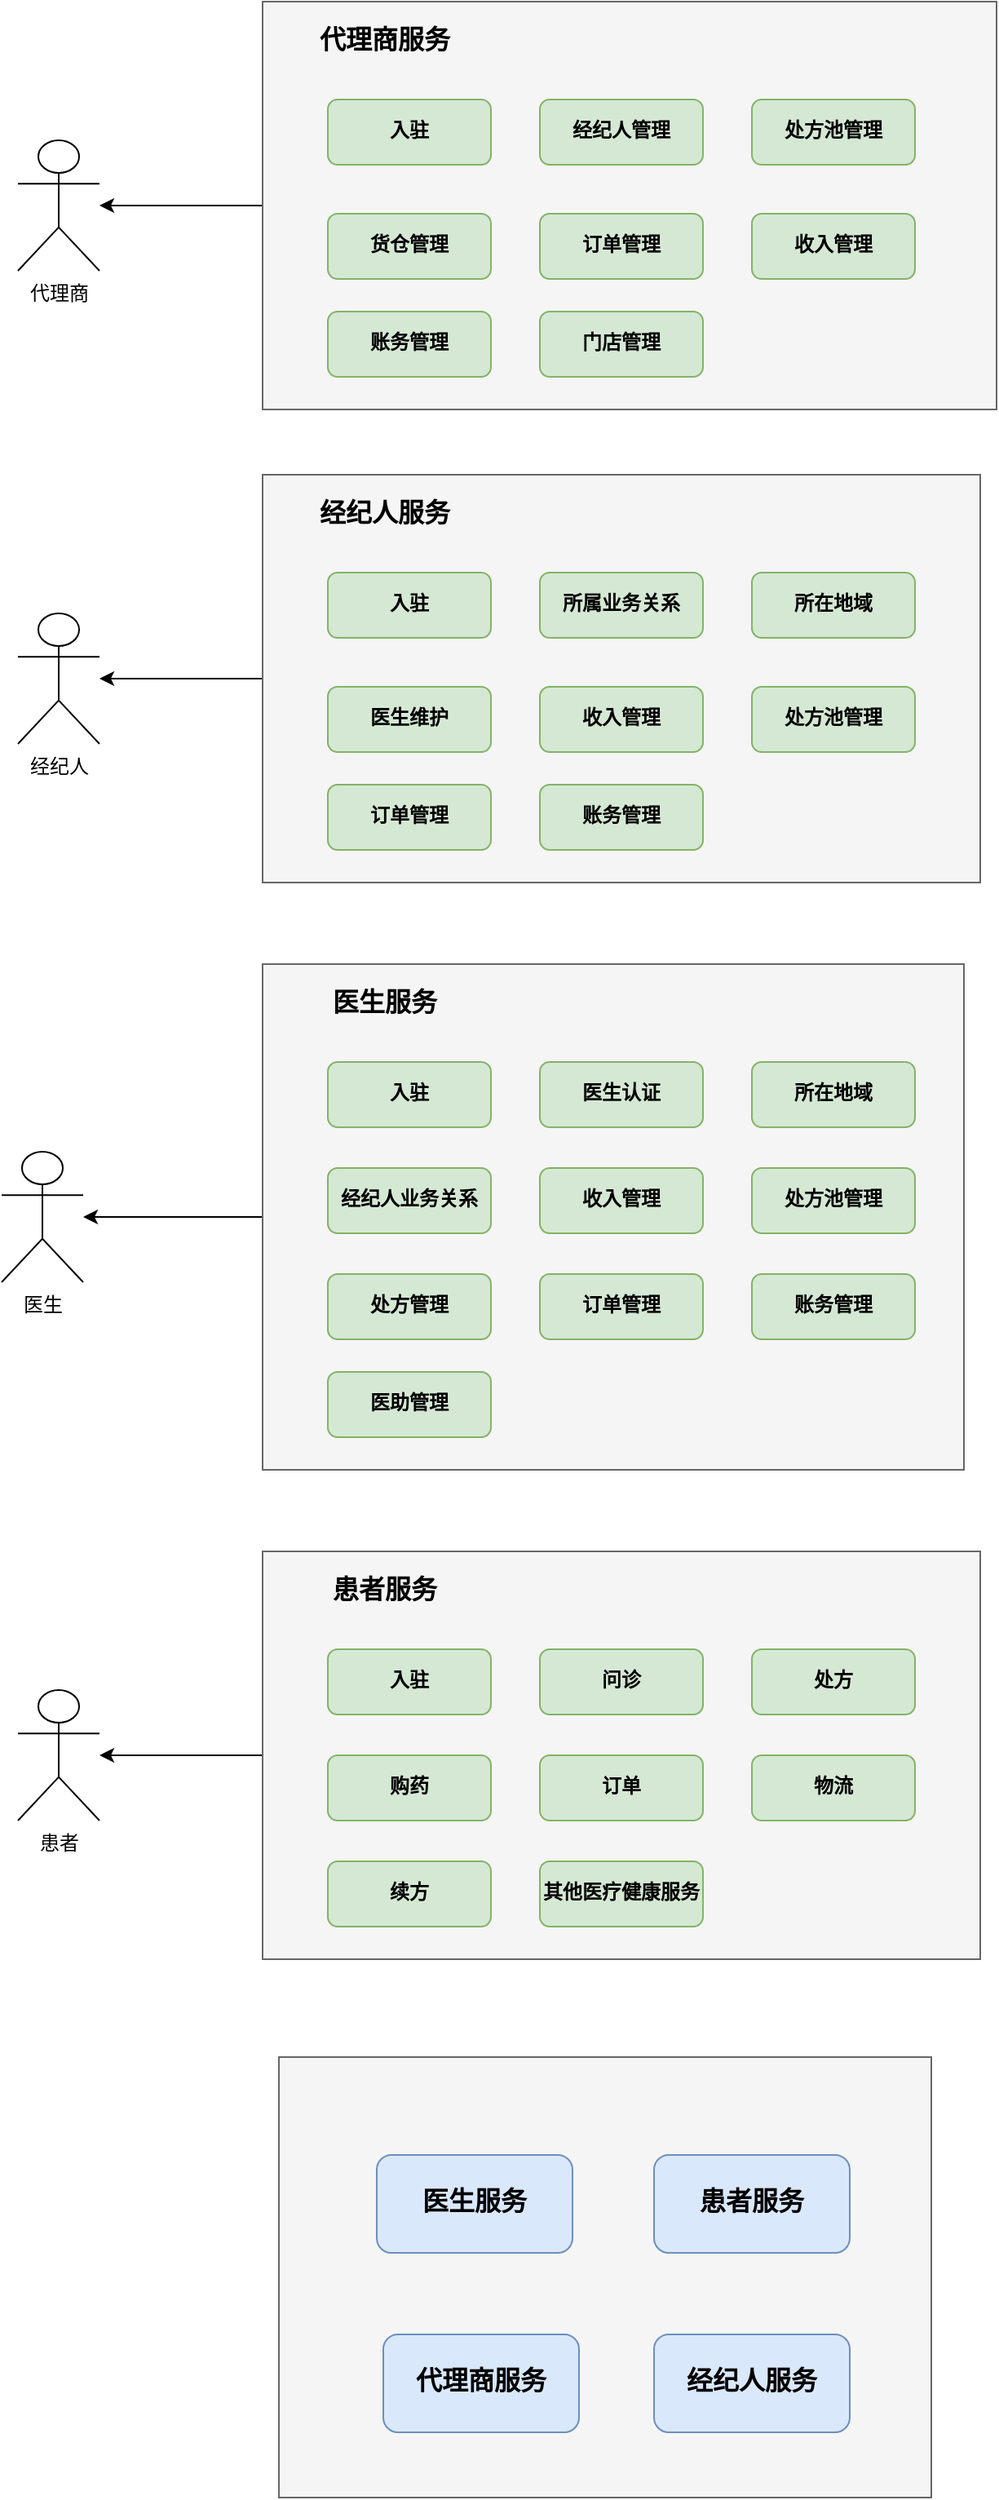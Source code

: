 <mxfile version="20.1.3" type="github">
  <diagram id="FB3oiVCDdu1StfZkIanC" name="第 1 页">
    <mxGraphModel dx="1422" dy="1931" grid="1" gridSize="10" guides="1" tooltips="1" connect="1" arrows="1" fold="1" page="1" pageScale="1" pageWidth="827" pageHeight="1169" math="0" shadow="0">
      <root>
        <mxCell id="0" />
        <mxCell id="1" parent="0" />
        <mxCell id="wnDvW4o2_6gSg0_ogFNA-11" style="edgeStyle=orthogonalEdgeStyle;rounded=0;orthogonalLoop=1;jettySize=auto;html=1;fontFamily=Courier New;fontSize=16;" edge="1" parent="1" source="wnDvW4o2_6gSg0_ogFNA-1" target="wnDvW4o2_6gSg0_ogFNA-2">
          <mxGeometry relative="1" as="geometry" />
        </mxCell>
        <mxCell id="wnDvW4o2_6gSg0_ogFNA-1" value="" style="rounded=0;whiteSpace=wrap;html=1;fillColor=#f5f5f5;fontColor=#333333;strokeColor=#666666;" vertex="1" parent="1">
          <mxGeometry x="220" y="210" width="440" height="250" as="geometry" />
        </mxCell>
        <mxCell id="wnDvW4o2_6gSg0_ogFNA-2" value="经纪人" style="shape=umlActor;verticalLabelPosition=bottom;verticalAlign=top;html=1;outlineConnect=0;" vertex="1" parent="1">
          <mxGeometry x="70" y="295" width="50" height="80" as="geometry" />
        </mxCell>
        <mxCell id="wnDvW4o2_6gSg0_ogFNA-3" value="&lt;b&gt;入驻&lt;/b&gt;" style="rounded=1;whiteSpace=wrap;html=1;fillColor=#d5e8d4;strokeColor=#82b366;fontFamily=Courier New;" vertex="1" parent="1">
          <mxGeometry x="260" y="270" width="100" height="40" as="geometry" />
        </mxCell>
        <mxCell id="wnDvW4o2_6gSg0_ogFNA-4" value="&lt;b&gt;所属业务关系&lt;/b&gt;" style="rounded=1;whiteSpace=wrap;html=1;fillColor=#d5e8d4;strokeColor=#82b366;fontFamily=Courier New;" vertex="1" parent="1">
          <mxGeometry x="390" y="270" width="100" height="40" as="geometry" />
        </mxCell>
        <mxCell id="wnDvW4o2_6gSg0_ogFNA-5" value="&lt;b&gt;所在地域&lt;/b&gt;" style="rounded=1;whiteSpace=wrap;html=1;fillColor=#d5e8d4;strokeColor=#82b366;fontFamily=Courier New;" vertex="1" parent="1">
          <mxGeometry x="520" y="270" width="100" height="40" as="geometry" />
        </mxCell>
        <mxCell id="wnDvW4o2_6gSg0_ogFNA-6" value="&lt;b&gt;医生&lt;/b&gt;&lt;b&gt;维护&lt;/b&gt;" style="rounded=1;whiteSpace=wrap;html=1;fillColor=#d5e8d4;strokeColor=#82b366;fontFamily=Courier New;" vertex="1" parent="1">
          <mxGeometry x="260" y="340" width="100" height="40" as="geometry" />
        </mxCell>
        <mxCell id="wnDvW4o2_6gSg0_ogFNA-7" value="&lt;b&gt;处方池管理&lt;/b&gt;" style="rounded=1;whiteSpace=wrap;html=1;fillColor=#d5e8d4;strokeColor=#82b366;fontFamily=Courier New;" vertex="1" parent="1">
          <mxGeometry x="520" y="340" width="100" height="40" as="geometry" />
        </mxCell>
        <mxCell id="wnDvW4o2_6gSg0_ogFNA-8" value="&lt;b&gt;收入管理&lt;/b&gt;" style="rounded=1;whiteSpace=wrap;html=1;fillColor=#d5e8d4;strokeColor=#82b366;fontFamily=Courier New;" vertex="1" parent="1">
          <mxGeometry x="390" y="340" width="100" height="40" as="geometry" />
        </mxCell>
        <mxCell id="wnDvW4o2_6gSg0_ogFNA-9" value="&lt;b&gt;订单管理&lt;/b&gt;" style="rounded=1;whiteSpace=wrap;html=1;fillColor=#d5e8d4;strokeColor=#82b366;fontFamily=Courier New;" vertex="1" parent="1">
          <mxGeometry x="260" y="400" width="100" height="40" as="geometry" />
        </mxCell>
        <mxCell id="wnDvW4o2_6gSg0_ogFNA-10" value="经纪人服务" style="text;html=1;strokeColor=none;fillColor=none;align=center;verticalAlign=middle;whiteSpace=wrap;rounded=0;fontFamily=Courier New;fontStyle=1;fontSize=16;" vertex="1" parent="1">
          <mxGeometry x="240" y="220" width="110" height="30" as="geometry" />
        </mxCell>
        <mxCell id="wnDvW4o2_6gSg0_ogFNA-12" style="edgeStyle=orthogonalEdgeStyle;rounded=0;orthogonalLoop=1;jettySize=auto;html=1;fontFamily=Courier New;fontSize=16;" edge="1" parent="1" source="wnDvW4o2_6gSg0_ogFNA-13" target="wnDvW4o2_6gSg0_ogFNA-14">
          <mxGeometry relative="1" as="geometry" />
        </mxCell>
        <mxCell id="wnDvW4o2_6gSg0_ogFNA-13" value="" style="rounded=0;whiteSpace=wrap;html=1;fillColor=#f5f5f5;fontColor=#333333;strokeColor=#666666;" vertex="1" parent="1">
          <mxGeometry x="220" y="510" width="430" height="310" as="geometry" />
        </mxCell>
        <mxCell id="wnDvW4o2_6gSg0_ogFNA-14" value="医生" style="shape=umlActor;verticalLabelPosition=bottom;verticalAlign=top;html=1;outlineConnect=0;" vertex="1" parent="1">
          <mxGeometry x="60" y="625" width="50" height="80" as="geometry" />
        </mxCell>
        <mxCell id="wnDvW4o2_6gSg0_ogFNA-15" value="&lt;b&gt;入驻&lt;/b&gt;" style="rounded=1;whiteSpace=wrap;html=1;fillColor=#d5e8d4;strokeColor=#82b366;fontFamily=Courier New;" vertex="1" parent="1">
          <mxGeometry x="260" y="570" width="100" height="40" as="geometry" />
        </mxCell>
        <mxCell id="wnDvW4o2_6gSg0_ogFNA-16" value="&lt;b&gt;医生认证&lt;/b&gt;" style="rounded=1;whiteSpace=wrap;html=1;fillColor=#d5e8d4;strokeColor=#82b366;fontFamily=Courier New;" vertex="1" parent="1">
          <mxGeometry x="390" y="570" width="100" height="40" as="geometry" />
        </mxCell>
        <mxCell id="wnDvW4o2_6gSg0_ogFNA-17" value="&lt;b&gt;所在地域&lt;/b&gt;" style="rounded=1;whiteSpace=wrap;html=1;fillColor=#d5e8d4;strokeColor=#82b366;fontFamily=Courier New;" vertex="1" parent="1">
          <mxGeometry x="520" y="570" width="100" height="40" as="geometry" />
        </mxCell>
        <mxCell id="wnDvW4o2_6gSg0_ogFNA-18" value="&lt;b&gt;经纪人业务关系&lt;/b&gt;" style="rounded=1;whiteSpace=wrap;html=1;fillColor=#d5e8d4;strokeColor=#82b366;fontFamily=Courier New;" vertex="1" parent="1">
          <mxGeometry x="260" y="635" width="100" height="40" as="geometry" />
        </mxCell>
        <mxCell id="wnDvW4o2_6gSg0_ogFNA-19" value="&lt;b&gt;处方池管理&lt;/b&gt;" style="rounded=1;whiteSpace=wrap;html=1;fillColor=#d5e8d4;strokeColor=#82b366;fontFamily=Courier New;" vertex="1" parent="1">
          <mxGeometry x="520" y="635" width="100" height="40" as="geometry" />
        </mxCell>
        <mxCell id="wnDvW4o2_6gSg0_ogFNA-20" value="&lt;b&gt;收入管理&lt;/b&gt;" style="rounded=1;whiteSpace=wrap;html=1;fillColor=#d5e8d4;strokeColor=#82b366;fontFamily=Courier New;" vertex="1" parent="1">
          <mxGeometry x="390" y="635" width="100" height="40" as="geometry" />
        </mxCell>
        <mxCell id="wnDvW4o2_6gSg0_ogFNA-21" value="&lt;b&gt;订单管理&lt;/b&gt;" style="rounded=1;whiteSpace=wrap;html=1;fillColor=#d5e8d4;strokeColor=#82b366;fontFamily=Courier New;" vertex="1" parent="1">
          <mxGeometry x="390" y="700" width="100" height="40" as="geometry" />
        </mxCell>
        <mxCell id="wnDvW4o2_6gSg0_ogFNA-22" value="医生服务" style="text;html=1;strokeColor=none;fillColor=none;align=center;verticalAlign=middle;whiteSpace=wrap;rounded=0;fontFamily=Courier New;fontStyle=1;fontSize=16;" vertex="1" parent="1">
          <mxGeometry x="240" y="520" width="110" height="30" as="geometry" />
        </mxCell>
        <mxCell id="wnDvW4o2_6gSg0_ogFNA-23" value="&lt;b&gt;处方管理&lt;/b&gt;" style="rounded=1;whiteSpace=wrap;html=1;fillColor=#d5e8d4;strokeColor=#82b366;fontFamily=Courier New;" vertex="1" parent="1">
          <mxGeometry x="260" y="700" width="100" height="40" as="geometry" />
        </mxCell>
        <mxCell id="wnDvW4o2_6gSg0_ogFNA-24" style="edgeStyle=orthogonalEdgeStyle;rounded=0;orthogonalLoop=1;jettySize=auto;html=1;fontFamily=Courier New;fontSize=16;" edge="1" parent="1" source="wnDvW4o2_6gSg0_ogFNA-25" target="wnDvW4o2_6gSg0_ogFNA-26">
          <mxGeometry relative="1" as="geometry" />
        </mxCell>
        <mxCell id="wnDvW4o2_6gSg0_ogFNA-25" value="" style="rounded=0;whiteSpace=wrap;html=1;fillColor=#f5f5f5;fontColor=#333333;strokeColor=#666666;" vertex="1" parent="1">
          <mxGeometry x="220" y="-80" width="450" height="250" as="geometry" />
        </mxCell>
        <mxCell id="wnDvW4o2_6gSg0_ogFNA-26" value="代理商" style="shape=umlActor;verticalLabelPosition=bottom;verticalAlign=top;html=1;outlineConnect=0;" vertex="1" parent="1">
          <mxGeometry x="70" y="5" width="50" height="80" as="geometry" />
        </mxCell>
        <mxCell id="wnDvW4o2_6gSg0_ogFNA-27" value="&lt;b&gt;入驻&lt;/b&gt;" style="rounded=1;whiteSpace=wrap;html=1;fillColor=#d5e8d4;strokeColor=#82b366;fontFamily=Courier New;" vertex="1" parent="1">
          <mxGeometry x="260" y="-20" width="100" height="40" as="geometry" />
        </mxCell>
        <mxCell id="wnDvW4o2_6gSg0_ogFNA-28" value="&lt;b&gt;处方池管理&lt;/b&gt;" style="rounded=1;whiteSpace=wrap;html=1;fillColor=#d5e8d4;strokeColor=#82b366;fontFamily=Courier New;" vertex="1" parent="1">
          <mxGeometry x="520" y="-20" width="100" height="40" as="geometry" />
        </mxCell>
        <mxCell id="wnDvW4o2_6gSg0_ogFNA-29" value="&lt;b&gt;经纪人管理&lt;/b&gt;" style="rounded=1;whiteSpace=wrap;html=1;fillColor=#d5e8d4;strokeColor=#82b366;fontFamily=Courier New;" vertex="1" parent="1">
          <mxGeometry x="390" y="-20" width="100" height="40" as="geometry" />
        </mxCell>
        <mxCell id="wnDvW4o2_6gSg0_ogFNA-32" value="&lt;b&gt;收入管理&lt;/b&gt;" style="rounded=1;whiteSpace=wrap;html=1;fillColor=#d5e8d4;strokeColor=#82b366;fontFamily=Courier New;" vertex="1" parent="1">
          <mxGeometry x="520" y="50" width="100" height="40" as="geometry" />
        </mxCell>
        <mxCell id="wnDvW4o2_6gSg0_ogFNA-33" value="&lt;b&gt;货仓管理&lt;/b&gt;" style="rounded=1;whiteSpace=wrap;html=1;fillColor=#d5e8d4;strokeColor=#82b366;fontFamily=Courier New;" vertex="1" parent="1">
          <mxGeometry x="260" y="50" width="100" height="40" as="geometry" />
        </mxCell>
        <mxCell id="wnDvW4o2_6gSg0_ogFNA-34" value="代理商服务" style="text;html=1;strokeColor=none;fillColor=none;align=center;verticalAlign=middle;whiteSpace=wrap;rounded=0;fontFamily=Courier New;fontStyle=1;fontSize=16;" vertex="1" parent="1">
          <mxGeometry x="240" y="-70" width="110" height="30" as="geometry" />
        </mxCell>
        <mxCell id="wnDvW4o2_6gSg0_ogFNA-37" value="&lt;b&gt;账务管理&lt;/b&gt;" style="rounded=1;whiteSpace=wrap;html=1;fillColor=#d5e8d4;strokeColor=#82b366;fontFamily=Courier New;" vertex="1" parent="1">
          <mxGeometry x="260" y="110" width="100" height="40" as="geometry" />
        </mxCell>
        <mxCell id="wnDvW4o2_6gSg0_ogFNA-38" value="&lt;b&gt;账务管理&lt;/b&gt;" style="rounded=1;whiteSpace=wrap;html=1;fillColor=#d5e8d4;strokeColor=#82b366;fontFamily=Courier New;" vertex="1" parent="1">
          <mxGeometry x="390" y="400" width="100" height="40" as="geometry" />
        </mxCell>
        <mxCell id="wnDvW4o2_6gSg0_ogFNA-40" value="&lt;b&gt;账务管理&lt;/b&gt;" style="rounded=1;whiteSpace=wrap;html=1;fillColor=#d5e8d4;strokeColor=#82b366;fontFamily=Courier New;" vertex="1" parent="1">
          <mxGeometry x="520" y="700" width="100" height="40" as="geometry" />
        </mxCell>
        <mxCell id="wnDvW4o2_6gSg0_ogFNA-41" value="&lt;b&gt;订单管理&lt;/b&gt;" style="rounded=1;whiteSpace=wrap;html=1;fillColor=#d5e8d4;strokeColor=#82b366;fontFamily=Courier New;" vertex="1" parent="1">
          <mxGeometry x="390" y="50" width="100" height="40" as="geometry" />
        </mxCell>
        <mxCell id="wnDvW4o2_6gSg0_ogFNA-42" style="edgeStyle=orthogonalEdgeStyle;rounded=0;orthogonalLoop=1;jettySize=auto;html=1;fontFamily=Courier New;fontSize=16;" edge="1" parent="1" source="wnDvW4o2_6gSg0_ogFNA-43" target="wnDvW4o2_6gSg0_ogFNA-44">
          <mxGeometry relative="1" as="geometry" />
        </mxCell>
        <mxCell id="wnDvW4o2_6gSg0_ogFNA-43" value="" style="rounded=0;whiteSpace=wrap;html=1;fillColor=#f5f5f5;fontColor=#333333;strokeColor=#666666;" vertex="1" parent="1">
          <mxGeometry x="220" y="870" width="440" height="250" as="geometry" />
        </mxCell>
        <mxCell id="wnDvW4o2_6gSg0_ogFNA-44" value="患者" style="shape=umlActor;verticalLabelPosition=bottom;verticalAlign=top;html=1;outlineConnect=0;" vertex="1" parent="1">
          <mxGeometry x="70" y="955" width="50" height="80" as="geometry" />
        </mxCell>
        <mxCell id="wnDvW4o2_6gSg0_ogFNA-45" value="&lt;b&gt;入驻&lt;/b&gt;" style="rounded=1;whiteSpace=wrap;html=1;fillColor=#d5e8d4;strokeColor=#82b366;fontFamily=Courier New;" vertex="1" parent="1">
          <mxGeometry x="260" y="930" width="100" height="40" as="geometry" />
        </mxCell>
        <mxCell id="wnDvW4o2_6gSg0_ogFNA-46" value="&lt;b&gt;问诊&lt;/b&gt;" style="rounded=1;whiteSpace=wrap;html=1;fillColor=#d5e8d4;strokeColor=#82b366;fontFamily=Courier New;" vertex="1" parent="1">
          <mxGeometry x="390" y="930" width="100" height="40" as="geometry" />
        </mxCell>
        <mxCell id="wnDvW4o2_6gSg0_ogFNA-47" value="&lt;b&gt;处方&lt;/b&gt;" style="rounded=1;whiteSpace=wrap;html=1;fillColor=#d5e8d4;strokeColor=#82b366;fontFamily=Courier New;" vertex="1" parent="1">
          <mxGeometry x="520" y="930" width="100" height="40" as="geometry" />
        </mxCell>
        <mxCell id="wnDvW4o2_6gSg0_ogFNA-48" value="&lt;b&gt;购药&lt;/b&gt;" style="rounded=1;whiteSpace=wrap;html=1;fillColor=#d5e8d4;strokeColor=#82b366;fontFamily=Courier New;" vertex="1" parent="1">
          <mxGeometry x="260" y="995" width="100" height="40" as="geometry" />
        </mxCell>
        <mxCell id="wnDvW4o2_6gSg0_ogFNA-49" value="&lt;b&gt;物流&lt;/b&gt;" style="rounded=1;whiteSpace=wrap;html=1;fillColor=#d5e8d4;strokeColor=#82b366;fontFamily=Courier New;" vertex="1" parent="1">
          <mxGeometry x="520" y="995" width="100" height="40" as="geometry" />
        </mxCell>
        <mxCell id="wnDvW4o2_6gSg0_ogFNA-50" value="&lt;b&gt;订单&lt;/b&gt;" style="rounded=1;whiteSpace=wrap;html=1;fillColor=#d5e8d4;strokeColor=#82b366;fontFamily=Courier New;" vertex="1" parent="1">
          <mxGeometry x="390" y="995" width="100" height="40" as="geometry" />
        </mxCell>
        <mxCell id="wnDvW4o2_6gSg0_ogFNA-52" value="患者服务" style="text;html=1;strokeColor=none;fillColor=none;align=center;verticalAlign=middle;whiteSpace=wrap;rounded=0;fontFamily=Courier New;fontStyle=1;fontSize=16;" vertex="1" parent="1">
          <mxGeometry x="240" y="880" width="110" height="30" as="geometry" />
        </mxCell>
        <mxCell id="wnDvW4o2_6gSg0_ogFNA-53" value="&lt;b&gt;续方&lt;/b&gt;" style="rounded=1;whiteSpace=wrap;html=1;fillColor=#d5e8d4;strokeColor=#82b366;fontFamily=Courier New;" vertex="1" parent="1">
          <mxGeometry x="260" y="1060" width="100" height="40" as="geometry" />
        </mxCell>
        <mxCell id="wnDvW4o2_6gSg0_ogFNA-55" value="&lt;b&gt;其他医疗健康服务&lt;/b&gt;" style="rounded=1;whiteSpace=wrap;html=1;fillColor=#d5e8d4;strokeColor=#82b366;fontFamily=Courier New;" vertex="1" parent="1">
          <mxGeometry x="390" y="1060" width="100" height="40" as="geometry" />
        </mxCell>
        <mxCell id="wnDvW4o2_6gSg0_ogFNA-56" value="" style="rounded=0;whiteSpace=wrap;html=1;fillColor=#f5f5f5;fontColor=#333333;strokeColor=#666666;" vertex="1" parent="1">
          <mxGeometry x="230" y="1180" width="400" height="270" as="geometry" />
        </mxCell>
        <mxCell id="wnDvW4o2_6gSg0_ogFNA-57" value="&lt;span style=&quot;font-weight: 700;&quot;&gt;代理商服务&lt;/span&gt;" style="rounded=1;whiteSpace=wrap;html=1;fontFamily=Courier New;fontSize=16;fillColor=#dae8fc;strokeColor=#6c8ebf;" vertex="1" parent="1">
          <mxGeometry x="294" y="1350" width="120" height="60" as="geometry" />
        </mxCell>
        <mxCell id="wnDvW4o2_6gSg0_ogFNA-58" value="&lt;b&gt;门店管理&lt;/b&gt;" style="rounded=1;whiteSpace=wrap;html=1;fillColor=#d5e8d4;strokeColor=#82b366;fontFamily=Courier New;" vertex="1" parent="1">
          <mxGeometry x="390" y="110" width="100" height="40" as="geometry" />
        </mxCell>
        <mxCell id="wnDvW4o2_6gSg0_ogFNA-59" value="&lt;span style=&quot;font-weight: 700;&quot;&gt;经纪人服务&lt;/span&gt;" style="rounded=1;whiteSpace=wrap;html=1;fontFamily=Courier New;fontSize=16;fillColor=#dae8fc;strokeColor=#6c8ebf;" vertex="1" parent="1">
          <mxGeometry x="460" y="1350" width="120" height="60" as="geometry" />
        </mxCell>
        <mxCell id="wnDvW4o2_6gSg0_ogFNA-60" value="&lt;span style=&quot;font-weight: 700;&quot;&gt;医生服务&lt;/span&gt;" style="rounded=1;whiteSpace=wrap;html=1;fontFamily=Courier New;fontSize=16;fillColor=#dae8fc;strokeColor=#6c8ebf;" vertex="1" parent="1">
          <mxGeometry x="290" y="1240" width="120" height="60" as="geometry" />
        </mxCell>
        <mxCell id="wnDvW4o2_6gSg0_ogFNA-61" value="&lt;span style=&quot;font-weight: 700;&quot;&gt;患者服务&lt;/span&gt;" style="rounded=1;whiteSpace=wrap;html=1;fontFamily=Courier New;fontSize=16;fillColor=#dae8fc;strokeColor=#6c8ebf;" vertex="1" parent="1">
          <mxGeometry x="460" y="1240" width="120" height="60" as="geometry" />
        </mxCell>
        <mxCell id="wnDvW4o2_6gSg0_ogFNA-62" value="&lt;b&gt;医助管理&lt;/b&gt;" style="rounded=1;whiteSpace=wrap;html=1;fillColor=#d5e8d4;strokeColor=#82b366;fontFamily=Courier New;" vertex="1" parent="1">
          <mxGeometry x="260" y="760" width="100" height="40" as="geometry" />
        </mxCell>
      </root>
    </mxGraphModel>
  </diagram>
</mxfile>
